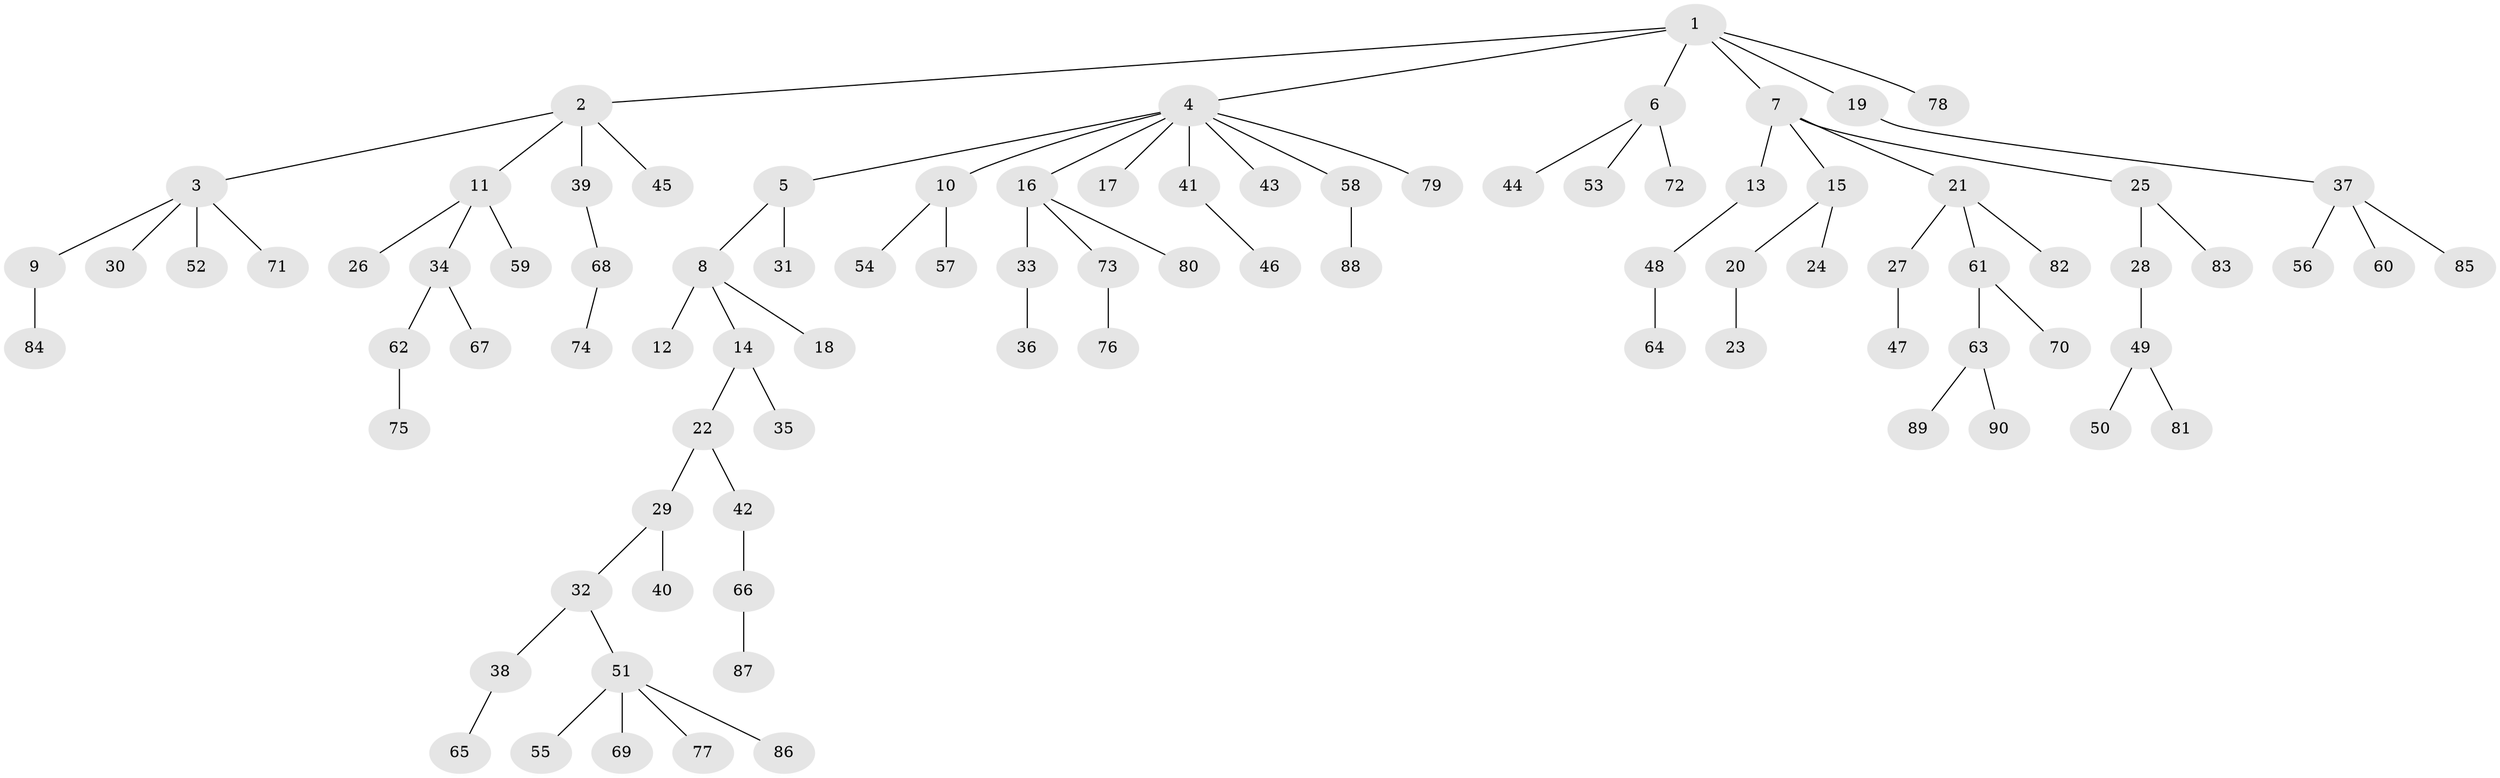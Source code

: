 // coarse degree distribution, {2: 0.32142857142857145, 3: 0.14285714285714285, 1: 0.4642857142857143, 5: 0.03571428571428571, 6: 0.03571428571428571}
// Generated by graph-tools (version 1.1) at 2025/37/03/04/25 23:37:22]
// undirected, 90 vertices, 89 edges
graph export_dot {
  node [color=gray90,style=filled];
  1;
  2;
  3;
  4;
  5;
  6;
  7;
  8;
  9;
  10;
  11;
  12;
  13;
  14;
  15;
  16;
  17;
  18;
  19;
  20;
  21;
  22;
  23;
  24;
  25;
  26;
  27;
  28;
  29;
  30;
  31;
  32;
  33;
  34;
  35;
  36;
  37;
  38;
  39;
  40;
  41;
  42;
  43;
  44;
  45;
  46;
  47;
  48;
  49;
  50;
  51;
  52;
  53;
  54;
  55;
  56;
  57;
  58;
  59;
  60;
  61;
  62;
  63;
  64;
  65;
  66;
  67;
  68;
  69;
  70;
  71;
  72;
  73;
  74;
  75;
  76;
  77;
  78;
  79;
  80;
  81;
  82;
  83;
  84;
  85;
  86;
  87;
  88;
  89;
  90;
  1 -- 2;
  1 -- 4;
  1 -- 6;
  1 -- 7;
  1 -- 19;
  1 -- 78;
  2 -- 3;
  2 -- 11;
  2 -- 39;
  2 -- 45;
  3 -- 9;
  3 -- 30;
  3 -- 52;
  3 -- 71;
  4 -- 5;
  4 -- 10;
  4 -- 16;
  4 -- 17;
  4 -- 41;
  4 -- 43;
  4 -- 58;
  4 -- 79;
  5 -- 8;
  5 -- 31;
  6 -- 44;
  6 -- 53;
  6 -- 72;
  7 -- 13;
  7 -- 15;
  7 -- 21;
  7 -- 25;
  8 -- 12;
  8 -- 14;
  8 -- 18;
  9 -- 84;
  10 -- 54;
  10 -- 57;
  11 -- 26;
  11 -- 34;
  11 -- 59;
  13 -- 48;
  14 -- 22;
  14 -- 35;
  15 -- 20;
  15 -- 24;
  16 -- 33;
  16 -- 73;
  16 -- 80;
  19 -- 37;
  20 -- 23;
  21 -- 27;
  21 -- 61;
  21 -- 82;
  22 -- 29;
  22 -- 42;
  25 -- 28;
  25 -- 83;
  27 -- 47;
  28 -- 49;
  29 -- 32;
  29 -- 40;
  32 -- 38;
  32 -- 51;
  33 -- 36;
  34 -- 62;
  34 -- 67;
  37 -- 56;
  37 -- 60;
  37 -- 85;
  38 -- 65;
  39 -- 68;
  41 -- 46;
  42 -- 66;
  48 -- 64;
  49 -- 50;
  49 -- 81;
  51 -- 55;
  51 -- 69;
  51 -- 77;
  51 -- 86;
  58 -- 88;
  61 -- 63;
  61 -- 70;
  62 -- 75;
  63 -- 89;
  63 -- 90;
  66 -- 87;
  68 -- 74;
  73 -- 76;
}
